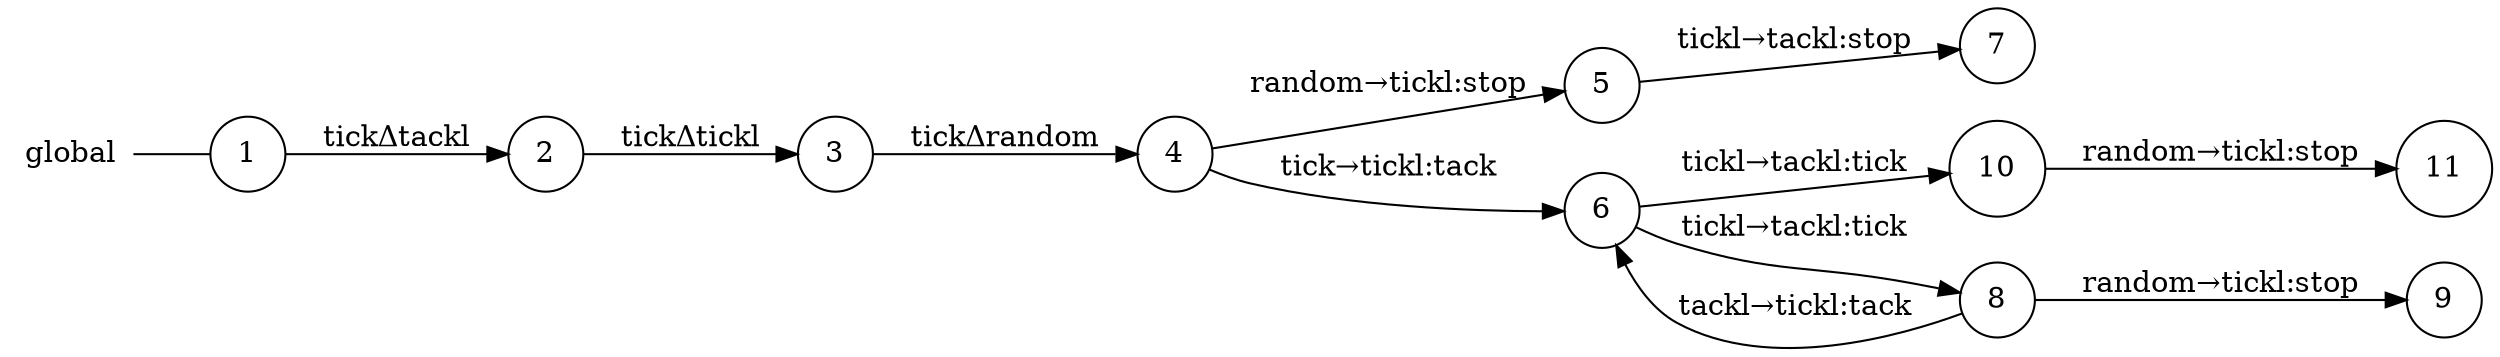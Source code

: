 digraph global {
	rankdir="LR";
	n_0 [label="global", shape="plaintext"];
	n_1 [id="5", shape=circle, label="5"];
	n_2 [id="11", shape=circle, label="11"];
	n_3 [id="6", shape=circle, label="6"];
	n_4 [id="10", shape=circle, label="10"];
	n_5 [id="1", shape=circle, label="1"];
	n_0 -> n_5 [arrowhead=none];
	n_6 [id="9", shape=circle, label="9"];
	n_7 [id="2", shape=circle, label="2"];
	n_8 [id="8", shape=circle, label="8"];
	n_9 [id="4", shape=circle, label="4"];
	n_10 [id="7", shape=circle, label="7"];
	n_11 [id="3", shape=circle, label="3"];

	n_7 -> n_11 [id="[$e|1]", label="tickΔtickl"];
	n_9 -> n_1 [id="[$e|3]", label="random→tickl:stop"];
	n_3 -> n_8 [id="[$e|6]", label="tickl→tackl:tick"];
	n_8 -> n_6 [id="[$e|7]", label="random→tickl:stop"];
	n_1 -> n_10 [id="[$e|5]", label="tickl→tackl:stop"];
	n_5 -> n_7 [id="[$e|0]", label="tickΔtackl"];
	n_8 -> n_3 [id="[$e|8]", label="tackl→tickl:tack"];
	n_9 -> n_3 [id="[$e|4]", label="tick→tickl:tack"];
	n_11 -> n_9 [id="[$e|2]", label="tickΔrandom"];
	n_3 -> n_4 [id="[$e|9]", label="tickl→tackl:tick"];
	n_4 -> n_2 [id="[$e|10]", label="random→tickl:stop"];
}
